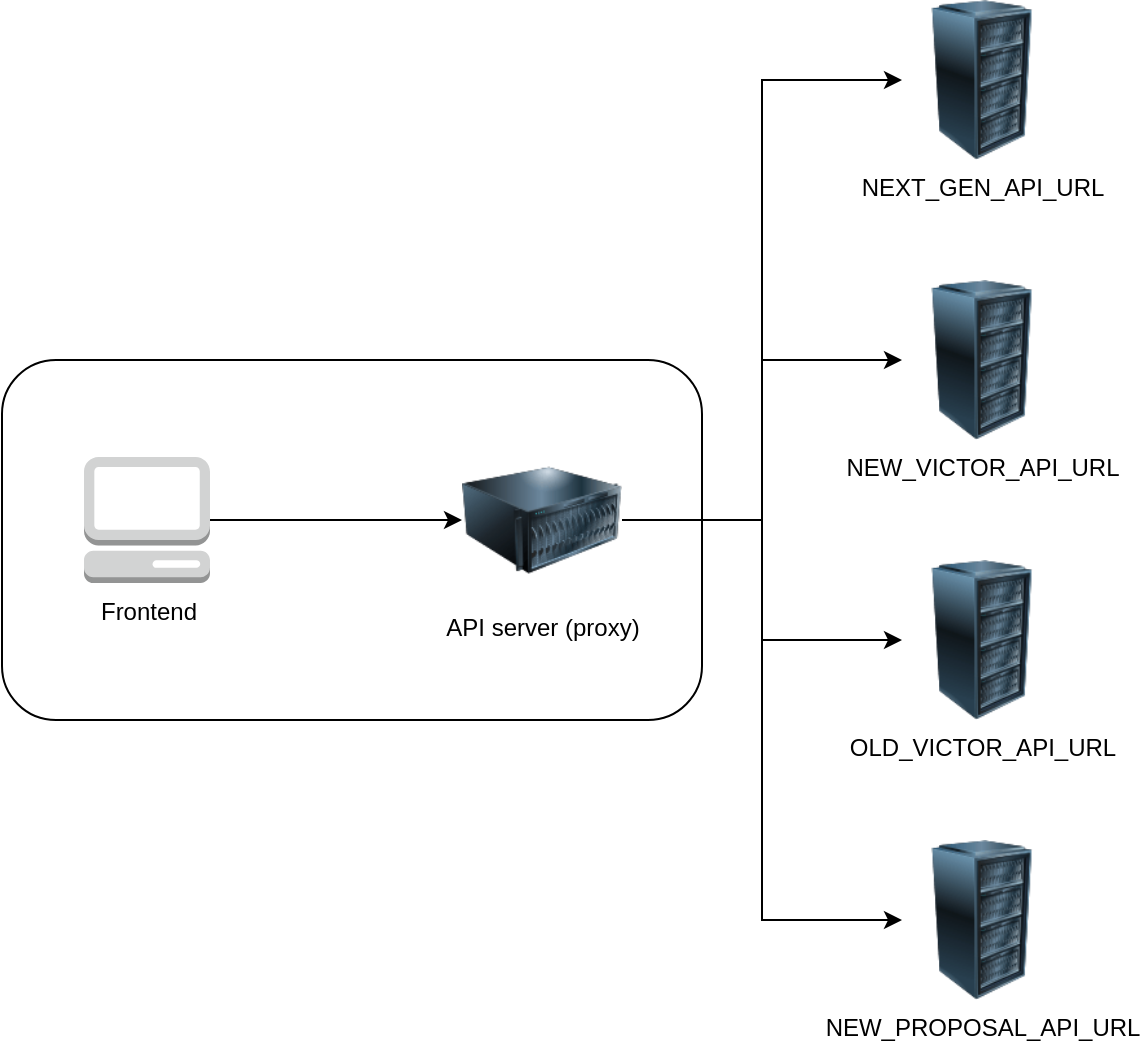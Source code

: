 <mxfile version="24.7.8">
  <diagram name="Page-1" id="VYGIeJ-EaMMZM1RzmYsg">
    <mxGraphModel dx="1018" dy="797" grid="1" gridSize="10" guides="1" tooltips="1" connect="1" arrows="1" fold="1" page="1" pageScale="1" pageWidth="850" pageHeight="1100" math="0" shadow="0">
      <root>
        <mxCell id="0" />
        <mxCell id="1" parent="0" />
        <mxCell id="rBoZev6xuI7LeDAGhiJY-15" style="edgeStyle=orthogonalEdgeStyle;rounded=0;orthogonalLoop=1;jettySize=auto;html=1;entryX=0;entryY=0.5;entryDx=0;entryDy=0;" parent="1" source="rBoZev6xuI7LeDAGhiJY-2" target="rBoZev6xuI7LeDAGhiJY-10" edge="1">
          <mxGeometry relative="1" as="geometry" />
        </mxCell>
        <mxCell id="rBoZev6xuI7LeDAGhiJY-12" style="edgeStyle=orthogonalEdgeStyle;rounded=0;orthogonalLoop=1;jettySize=auto;html=1;entryX=0;entryY=0.5;entryDx=0;entryDy=0;" parent="1" source="rBoZev6xuI7LeDAGhiJY-2" target="rBoZev6xuI7LeDAGhiJY-7" edge="1">
          <mxGeometry relative="1" as="geometry" />
        </mxCell>
        <mxCell id="rBoZev6xuI7LeDAGhiJY-13" style="edgeStyle=orthogonalEdgeStyle;rounded=0;orthogonalLoop=1;jettySize=auto;html=1;entryX=0;entryY=0.5;entryDx=0;entryDy=0;" parent="1" source="rBoZev6xuI7LeDAGhiJY-2" target="rBoZev6xuI7LeDAGhiJY-8" edge="1">
          <mxGeometry relative="1" as="geometry" />
        </mxCell>
        <mxCell id="rBoZev6xuI7LeDAGhiJY-7" value="NEXT_GEN_API_URL" style="image;html=1;image=img/lib/clip_art/computers/Server_Rack_128x128.png" parent="1" vertex="1">
          <mxGeometry x="490" y="170" width="80" height="80" as="geometry" />
        </mxCell>
        <mxCell id="rBoZev6xuI7LeDAGhiJY-8" value="NEW_VICTOR_API_URL" style="image;html=1;image=img/lib/clip_art/computers/Server_Rack_128x128.png" parent="1" vertex="1">
          <mxGeometry x="490" y="310" width="80" height="80" as="geometry" />
        </mxCell>
        <mxCell id="rBoZev6xuI7LeDAGhiJY-9" value="OLD_VICTOR_API_URL" style="image;html=1;image=img/lib/clip_art/computers/Server_Rack_128x128.png" parent="1" vertex="1">
          <mxGeometry x="490" y="450" width="80" height="80" as="geometry" />
        </mxCell>
        <mxCell id="rBoZev6xuI7LeDAGhiJY-10" value="NEW_PROPOSAL_API_URL" style="image;html=1;image=img/lib/clip_art/computers/Server_Rack_128x128.png" parent="1" vertex="1">
          <mxGeometry x="490" y="590" width="80" height="80" as="geometry" />
        </mxCell>
        <mxCell id="3tgHMd8Dt0rjOWd303GG-1" value="" style="rounded=1;whiteSpace=wrap;html=1;" vertex="1" parent="1">
          <mxGeometry x="40" y="350" width="350" height="180" as="geometry" />
        </mxCell>
        <mxCell id="rBoZev6xuI7LeDAGhiJY-5" style="edgeStyle=orthogonalEdgeStyle;rounded=0;orthogonalLoop=1;jettySize=auto;html=1;entryX=0;entryY=0.5;entryDx=0;entryDy=0;" parent="1" source="rBoZev6xuI7LeDAGhiJY-1" target="rBoZev6xuI7LeDAGhiJY-2" edge="1">
          <mxGeometry relative="1" as="geometry" />
        </mxCell>
        <mxCell id="rBoZev6xuI7LeDAGhiJY-14" style="edgeStyle=orthogonalEdgeStyle;rounded=0;orthogonalLoop=1;jettySize=auto;html=1;entryX=0;entryY=0.5;entryDx=0;entryDy=0;" parent="1" source="rBoZev6xuI7LeDAGhiJY-2" target="rBoZev6xuI7LeDAGhiJY-9" edge="1">
          <mxGeometry relative="1" as="geometry" />
        </mxCell>
        <mxCell id="rBoZev6xuI7LeDAGhiJY-1" value="Frontend" style="outlineConnect=0;dashed=0;verticalLabelPosition=bottom;verticalAlign=top;align=center;html=1;shape=mxgraph.aws3.management_console;fillColor=#D2D3D3;gradientColor=none;" parent="1" vertex="1">
          <mxGeometry x="81" y="398.5" width="63" height="63" as="geometry" />
        </mxCell>
        <mxCell id="rBoZev6xuI7LeDAGhiJY-2" value="API server (proxy)" style="image;html=1;image=img/lib/clip_art/computers/Server_128x128.png" parent="1" vertex="1">
          <mxGeometry x="270" y="390" width="80" height="80" as="geometry" />
        </mxCell>
      </root>
    </mxGraphModel>
  </diagram>
</mxfile>
